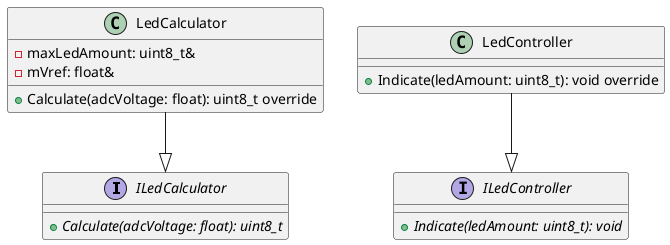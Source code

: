 [plantuml, png]
----
@startuml led_control

interface ILedCalculator {
  +Calculate(adcVoltage: float): uint8_t {abstract}
}

class LedCalculator {
  -maxLedAmount: uint8_t&
  -mVref: float&
  +Calculate(adcVoltage: float): uint8_t override
}

interface ILedController {
  +Indicate(ledAmount: uint8_t): void {abstract}
}

class LedController {
  +Indicate(ledAmount: uint8_t): void override
}

LedCalculator --|> ILedCalculator
LedController --|> ILedController

@enduml
----